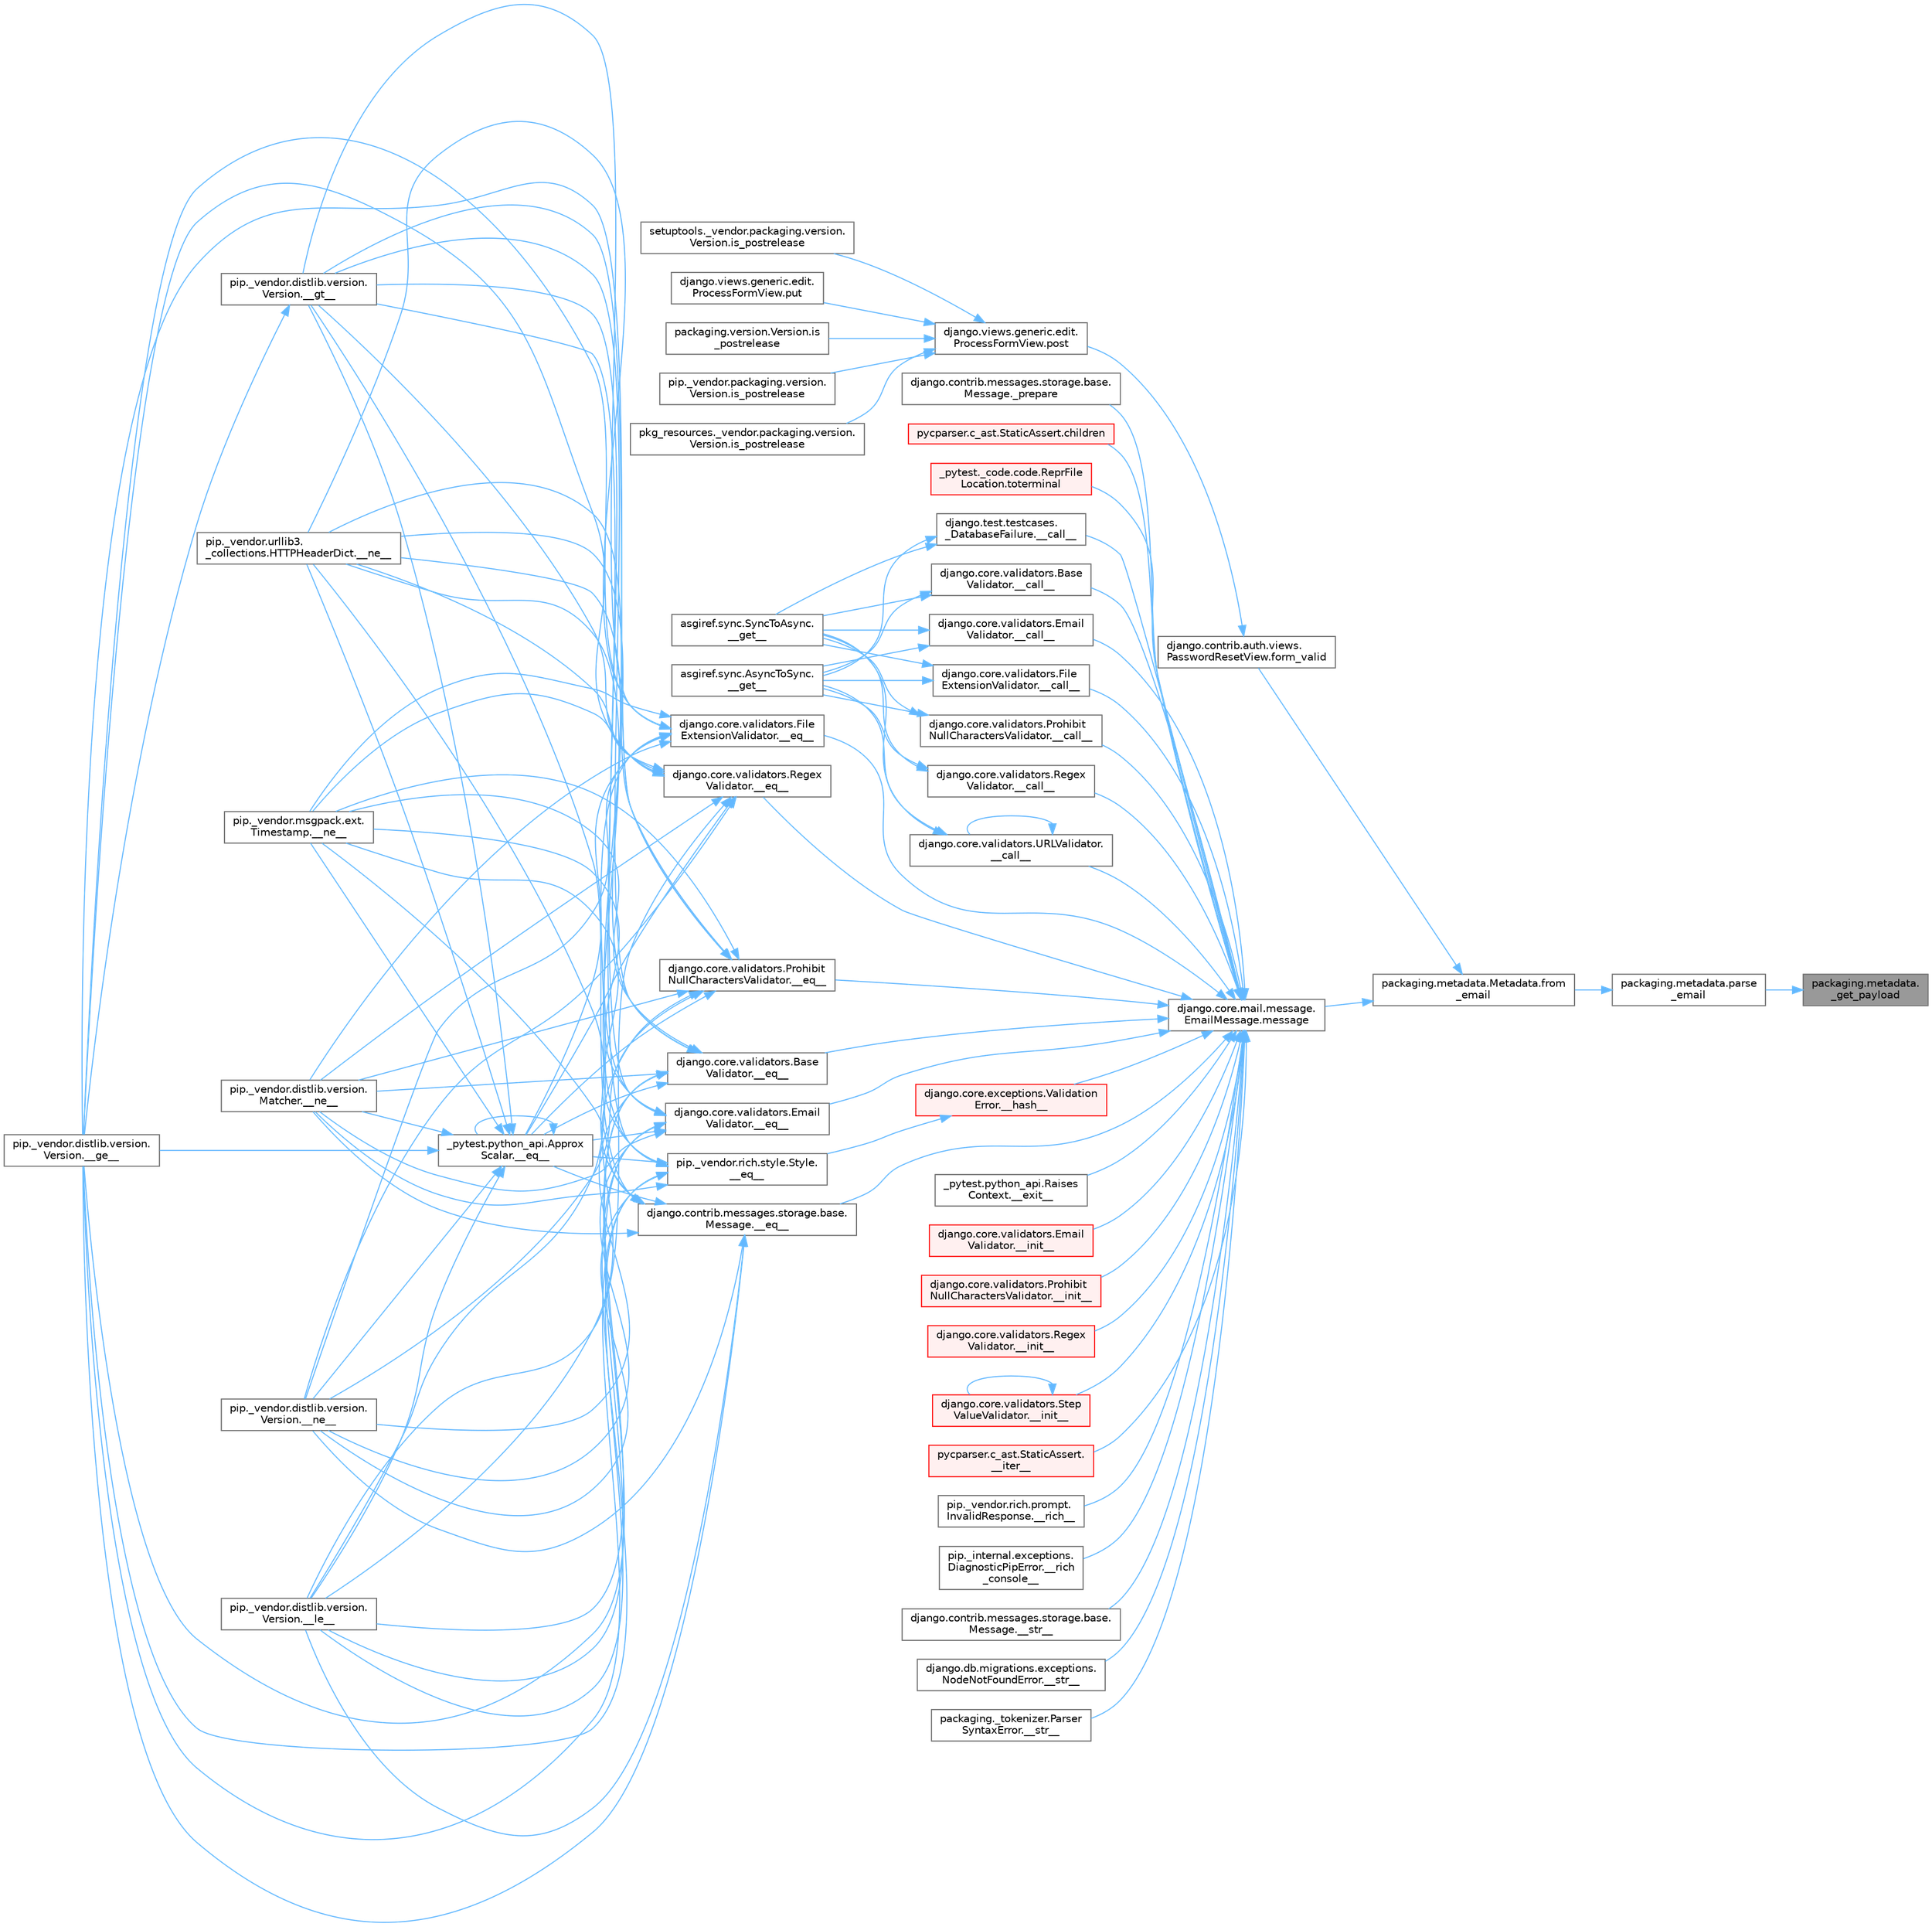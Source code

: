 digraph "packaging.metadata._get_payload"
{
 // LATEX_PDF_SIZE
  bgcolor="transparent";
  edge [fontname=Helvetica,fontsize=10,labelfontname=Helvetica,labelfontsize=10];
  node [fontname=Helvetica,fontsize=10,shape=box,height=0.2,width=0.4];
  rankdir="RL";
  Node1 [id="Node000001",label="packaging.metadata.\l_get_payload",height=0.2,width=0.4,color="gray40", fillcolor="grey60", style="filled", fontcolor="black",tooltip=" "];
  Node1 -> Node2 [id="edge1_Node000001_Node000002",dir="back",color="steelblue1",style="solid",tooltip=" "];
  Node2 [id="Node000002",label="packaging.metadata.parse\l_email",height=0.2,width=0.4,color="grey40", fillcolor="white", style="filled",URL="$namespacepackaging_1_1metadata.html#a19a5e49f5df080ec4a4e527886631369",tooltip=" "];
  Node2 -> Node3 [id="edge2_Node000002_Node000003",dir="back",color="steelblue1",style="solid",tooltip=" "];
  Node3 [id="Node000003",label="packaging.metadata.Metadata.from\l_email",height=0.2,width=0.4,color="grey40", fillcolor="white", style="filled",URL="$classpackaging_1_1metadata_1_1_metadata.html#a2c433c37df31563c6ee884e3d4849122",tooltip=" "];
  Node3 -> Node4 [id="edge3_Node000003_Node000004",dir="back",color="steelblue1",style="solid",tooltip=" "];
  Node4 [id="Node000004",label="django.contrib.auth.views.\lPasswordResetView.form_valid",height=0.2,width=0.4,color="grey40", fillcolor="white", style="filled",URL="$classdjango_1_1contrib_1_1auth_1_1views_1_1_password_reset_view.html#a1beeb7e6b51b528c0c10b3a74c0d51e3",tooltip=" "];
  Node4 -> Node5 [id="edge4_Node000004_Node000005",dir="back",color="steelblue1",style="solid",tooltip=" "];
  Node5 [id="Node000005",label="django.views.generic.edit.\lProcessFormView.post",height=0.2,width=0.4,color="grey40", fillcolor="white", style="filled",URL="$classdjango_1_1views_1_1generic_1_1edit_1_1_process_form_view.html#a6cf9ff8c9dd22e940a921672ddd1fa0e",tooltip=" "];
  Node5 -> Node6 [id="edge5_Node000005_Node000006",dir="back",color="steelblue1",style="solid",tooltip=" "];
  Node6 [id="Node000006",label="packaging.version.Version.is\l_postrelease",height=0.2,width=0.4,color="grey40", fillcolor="white", style="filled",URL="$classpackaging_1_1version_1_1_version.html#adfb53ca0004e704963c79aafdd5ac254",tooltip=" "];
  Node5 -> Node7 [id="edge6_Node000005_Node000007",dir="back",color="steelblue1",style="solid",tooltip=" "];
  Node7 [id="Node000007",label="pip._vendor.packaging.version.\lVersion.is_postrelease",height=0.2,width=0.4,color="grey40", fillcolor="white", style="filled",URL="$classpip_1_1__vendor_1_1packaging_1_1version_1_1_version.html#a13ff52f4a2a330c24d84da8669cba0f3",tooltip=" "];
  Node5 -> Node8 [id="edge7_Node000005_Node000008",dir="back",color="steelblue1",style="solid",tooltip=" "];
  Node8 [id="Node000008",label="pkg_resources._vendor.packaging.version.\lVersion.is_postrelease",height=0.2,width=0.4,color="grey40", fillcolor="white", style="filled",URL="$classpkg__resources_1_1__vendor_1_1packaging_1_1version_1_1_version.html#a3e7f7c2c0c5a5401fd6b3dc67beb8d1d",tooltip=" "];
  Node5 -> Node9 [id="edge8_Node000005_Node000009",dir="back",color="steelblue1",style="solid",tooltip=" "];
  Node9 [id="Node000009",label="setuptools._vendor.packaging.version.\lVersion.is_postrelease",height=0.2,width=0.4,color="grey40", fillcolor="white", style="filled",URL="$classsetuptools_1_1__vendor_1_1packaging_1_1version_1_1_version.html#a5647516e2057e8ec08c323424ddaab70",tooltip=" "];
  Node5 -> Node10 [id="edge9_Node000005_Node000010",dir="back",color="steelblue1",style="solid",tooltip=" "];
  Node10 [id="Node000010",label="django.views.generic.edit.\lProcessFormView.put",height=0.2,width=0.4,color="grey40", fillcolor="white", style="filled",URL="$classdjango_1_1views_1_1generic_1_1edit_1_1_process_form_view.html#aca9b521620af475d8ce7abc52d04694d",tooltip=" "];
  Node3 -> Node11 [id="edge10_Node000003_Node000011",dir="back",color="steelblue1",style="solid",tooltip=" "];
  Node11 [id="Node000011",label="django.core.mail.message.\lEmailMessage.message",height=0.2,width=0.4,color="grey40", fillcolor="white", style="filled",URL="$classdjango_1_1core_1_1mail_1_1message_1_1_email_message.html#abb0f7b60b3f05b0d374e0d91fc1aa42e",tooltip=" "];
  Node11 -> Node12 [id="edge11_Node000011_Node000012",dir="back",color="steelblue1",style="solid",tooltip=" "];
  Node12 [id="Node000012",label="django.core.validators.Base\lValidator.__call__",height=0.2,width=0.4,color="grey40", fillcolor="white", style="filled",URL="$classdjango_1_1core_1_1validators_1_1_base_validator.html#ac718256582df714e061c6b927e045d12",tooltip=" "];
  Node12 -> Node13 [id="edge12_Node000012_Node000013",dir="back",color="steelblue1",style="solid",tooltip=" "];
  Node13 [id="Node000013",label="asgiref.sync.AsyncToSync.\l__get__",height=0.2,width=0.4,color="grey40", fillcolor="white", style="filled",URL="$classasgiref_1_1sync_1_1_async_to_sync.html#a23e9ef7a73da98dad9e3f4e65846969b",tooltip=" "];
  Node12 -> Node14 [id="edge13_Node000012_Node000014",dir="back",color="steelblue1",style="solid",tooltip=" "];
  Node14 [id="Node000014",label="asgiref.sync.SyncToAsync.\l__get__",height=0.2,width=0.4,color="grey40", fillcolor="white", style="filled",URL="$classasgiref_1_1sync_1_1_sync_to_async.html#aebdfbe3f01079a529fd2f39810597381",tooltip=" "];
  Node11 -> Node15 [id="edge14_Node000011_Node000015",dir="back",color="steelblue1",style="solid",tooltip=" "];
  Node15 [id="Node000015",label="django.core.validators.Email\lValidator.__call__",height=0.2,width=0.4,color="grey40", fillcolor="white", style="filled",URL="$classdjango_1_1core_1_1validators_1_1_email_validator.html#ac0268c199dc40556656d540cd51410f8",tooltip=" "];
  Node15 -> Node13 [id="edge15_Node000015_Node000013",dir="back",color="steelblue1",style="solid",tooltip=" "];
  Node15 -> Node14 [id="edge16_Node000015_Node000014",dir="back",color="steelblue1",style="solid",tooltip=" "];
  Node11 -> Node16 [id="edge17_Node000011_Node000016",dir="back",color="steelblue1",style="solid",tooltip=" "];
  Node16 [id="Node000016",label="django.core.validators.File\lExtensionValidator.__call__",height=0.2,width=0.4,color="grey40", fillcolor="white", style="filled",URL="$classdjango_1_1core_1_1validators_1_1_file_extension_validator.html#a8ca13772240522b408e6d8abce6aad7c",tooltip=" "];
  Node16 -> Node13 [id="edge18_Node000016_Node000013",dir="back",color="steelblue1",style="solid",tooltip=" "];
  Node16 -> Node14 [id="edge19_Node000016_Node000014",dir="back",color="steelblue1",style="solid",tooltip=" "];
  Node11 -> Node17 [id="edge20_Node000011_Node000017",dir="back",color="steelblue1",style="solid",tooltip=" "];
  Node17 [id="Node000017",label="django.core.validators.Prohibit\lNullCharactersValidator.__call__",height=0.2,width=0.4,color="grey40", fillcolor="white", style="filled",URL="$classdjango_1_1core_1_1validators_1_1_prohibit_null_characters_validator.html#a09a4196f97efb12d6343daa3fc6983bc",tooltip=" "];
  Node17 -> Node13 [id="edge21_Node000017_Node000013",dir="back",color="steelblue1",style="solid",tooltip=" "];
  Node17 -> Node14 [id="edge22_Node000017_Node000014",dir="back",color="steelblue1",style="solid",tooltip=" "];
  Node11 -> Node18 [id="edge23_Node000011_Node000018",dir="back",color="steelblue1",style="solid",tooltip=" "];
  Node18 [id="Node000018",label="django.core.validators.Regex\lValidator.__call__",height=0.2,width=0.4,color="grey40", fillcolor="white", style="filled",URL="$classdjango_1_1core_1_1validators_1_1_regex_validator.html#a30d4eea6f9d0ab73781123cc26244775",tooltip=" "];
  Node18 -> Node13 [id="edge24_Node000018_Node000013",dir="back",color="steelblue1",style="solid",tooltip=" "];
  Node18 -> Node14 [id="edge25_Node000018_Node000014",dir="back",color="steelblue1",style="solid",tooltip=" "];
  Node11 -> Node19 [id="edge26_Node000011_Node000019",dir="back",color="steelblue1",style="solid",tooltip=" "];
  Node19 [id="Node000019",label="django.core.validators.URLValidator.\l__call__",height=0.2,width=0.4,color="grey40", fillcolor="white", style="filled",URL="$classdjango_1_1core_1_1validators_1_1_u_r_l_validator.html#aed00ff72fd14908f52b3ba962f347e0d",tooltip=" "];
  Node19 -> Node19 [id="edge27_Node000019_Node000019",dir="back",color="steelblue1",style="solid",tooltip=" "];
  Node19 -> Node13 [id="edge28_Node000019_Node000013",dir="back",color="steelblue1",style="solid",tooltip=" "];
  Node19 -> Node14 [id="edge29_Node000019_Node000014",dir="back",color="steelblue1",style="solid",tooltip=" "];
  Node11 -> Node20 [id="edge30_Node000011_Node000020",dir="back",color="steelblue1",style="solid",tooltip=" "];
  Node20 [id="Node000020",label="django.test.testcases.\l_DatabaseFailure.__call__",height=0.2,width=0.4,color="grey40", fillcolor="white", style="filled",URL="$classdjango_1_1test_1_1testcases_1_1___database_failure.html#ab45cf52e31914d71f3b7b4bcb2062e85",tooltip=" "];
  Node20 -> Node13 [id="edge31_Node000020_Node000013",dir="back",color="steelblue1",style="solid",tooltip=" "];
  Node20 -> Node14 [id="edge32_Node000020_Node000014",dir="back",color="steelblue1",style="solid",tooltip=" "];
  Node11 -> Node21 [id="edge33_Node000011_Node000021",dir="back",color="steelblue1",style="solid",tooltip=" "];
  Node21 [id="Node000021",label="django.contrib.messages.storage.base.\lMessage.__eq__",height=0.2,width=0.4,color="grey40", fillcolor="white", style="filled",URL="$classdjango_1_1contrib_1_1messages_1_1storage_1_1base_1_1_message.html#ad2ac4efd789369cba573eb00313e6983",tooltip=" "];
  Node21 -> Node22 [id="edge34_Node000021_Node000022",dir="back",color="steelblue1",style="solid",tooltip=" "];
  Node22 [id="Node000022",label="_pytest.python_api.Approx\lScalar.__eq__",height=0.2,width=0.4,color="grey40", fillcolor="white", style="filled",URL="$class__pytest_1_1python__api_1_1_approx_scalar.html#af4601ee4ca7409927f88c83ebfc3d923",tooltip=" "];
  Node22 -> Node22 [id="edge35_Node000022_Node000022",dir="back",color="steelblue1",style="solid",tooltip=" "];
  Node22 -> Node23 [id="edge36_Node000022_Node000023",dir="back",color="steelblue1",style="solid",tooltip=" "];
  Node23 [id="Node000023",label="pip._vendor.distlib.version.\lVersion.__ge__",height=0.2,width=0.4,color="grey40", fillcolor="white", style="filled",URL="$classpip_1_1__vendor_1_1distlib_1_1version_1_1_version.html#aa6b7b889cebc687ddb5ed9040d01b1ec",tooltip=" "];
  Node22 -> Node24 [id="edge37_Node000022_Node000024",dir="back",color="steelblue1",style="solid",tooltip=" "];
  Node24 [id="Node000024",label="pip._vendor.distlib.version.\lVersion.__gt__",height=0.2,width=0.4,color="grey40", fillcolor="white", style="filled",URL="$classpip_1_1__vendor_1_1distlib_1_1version_1_1_version.html#a51cf0c8da1bb6829173ff6861b10cb5f",tooltip=" "];
  Node24 -> Node23 [id="edge38_Node000024_Node000023",dir="back",color="steelblue1",style="solid",tooltip=" "];
  Node22 -> Node25 [id="edge39_Node000022_Node000025",dir="back",color="steelblue1",style="solid",tooltip=" "];
  Node25 [id="Node000025",label="pip._vendor.distlib.version.\lVersion.__le__",height=0.2,width=0.4,color="grey40", fillcolor="white", style="filled",URL="$classpip_1_1__vendor_1_1distlib_1_1version_1_1_version.html#ae5e2c5d9b76377e286fcf92a382cbb8b",tooltip=" "];
  Node22 -> Node26 [id="edge40_Node000022_Node000026",dir="back",color="steelblue1",style="solid",tooltip=" "];
  Node26 [id="Node000026",label="pip._vendor.distlib.version.\lMatcher.__ne__",height=0.2,width=0.4,color="grey40", fillcolor="white", style="filled",URL="$classpip_1_1__vendor_1_1distlib_1_1version_1_1_matcher.html#a24f8f8a4686bff3018fee5d22f4e02f1",tooltip=" "];
  Node22 -> Node27 [id="edge41_Node000022_Node000027",dir="back",color="steelblue1",style="solid",tooltip=" "];
  Node27 [id="Node000027",label="pip._vendor.distlib.version.\lVersion.__ne__",height=0.2,width=0.4,color="grey40", fillcolor="white", style="filled",URL="$classpip_1_1__vendor_1_1distlib_1_1version_1_1_version.html#aea3cdf6db007318ab1a2e8d144e2a4a1",tooltip=" "];
  Node22 -> Node28 [id="edge42_Node000022_Node000028",dir="back",color="steelblue1",style="solid",tooltip=" "];
  Node28 [id="Node000028",label="pip._vendor.msgpack.ext.\lTimestamp.__ne__",height=0.2,width=0.4,color="grey40", fillcolor="white", style="filled",URL="$classpip_1_1__vendor_1_1msgpack_1_1ext_1_1_timestamp.html#ac38b8cada8075f7a1133b06bc99b2317",tooltip=" "];
  Node22 -> Node29 [id="edge43_Node000022_Node000029",dir="back",color="steelblue1",style="solid",tooltip=" "];
  Node29 [id="Node000029",label="pip._vendor.urllib3.\l_collections.HTTPHeaderDict.__ne__",height=0.2,width=0.4,color="grey40", fillcolor="white", style="filled",URL="$classpip_1_1__vendor_1_1urllib3_1_1__collections_1_1_h_t_t_p_header_dict.html#aa7766a9499d33160a1258e140e35a806",tooltip=" "];
  Node21 -> Node23 [id="edge44_Node000021_Node000023",dir="back",color="steelblue1",style="solid",tooltip=" "];
  Node21 -> Node24 [id="edge45_Node000021_Node000024",dir="back",color="steelblue1",style="solid",tooltip=" "];
  Node21 -> Node25 [id="edge46_Node000021_Node000025",dir="back",color="steelblue1",style="solid",tooltip=" "];
  Node21 -> Node26 [id="edge47_Node000021_Node000026",dir="back",color="steelblue1",style="solid",tooltip=" "];
  Node21 -> Node27 [id="edge48_Node000021_Node000027",dir="back",color="steelblue1",style="solid",tooltip=" "];
  Node21 -> Node28 [id="edge49_Node000021_Node000028",dir="back",color="steelblue1",style="solid",tooltip=" "];
  Node21 -> Node29 [id="edge50_Node000021_Node000029",dir="back",color="steelblue1",style="solid",tooltip=" "];
  Node11 -> Node30 [id="edge51_Node000011_Node000030",dir="back",color="steelblue1",style="solid",tooltip=" "];
  Node30 [id="Node000030",label="django.core.validators.Base\lValidator.__eq__",height=0.2,width=0.4,color="grey40", fillcolor="white", style="filled",URL="$classdjango_1_1core_1_1validators_1_1_base_validator.html#ab0ead9d761c7f04c6663331233936a13",tooltip=" "];
  Node30 -> Node22 [id="edge52_Node000030_Node000022",dir="back",color="steelblue1",style="solid",tooltip=" "];
  Node30 -> Node23 [id="edge53_Node000030_Node000023",dir="back",color="steelblue1",style="solid",tooltip=" "];
  Node30 -> Node24 [id="edge54_Node000030_Node000024",dir="back",color="steelblue1",style="solid",tooltip=" "];
  Node30 -> Node25 [id="edge55_Node000030_Node000025",dir="back",color="steelblue1",style="solid",tooltip=" "];
  Node30 -> Node26 [id="edge56_Node000030_Node000026",dir="back",color="steelblue1",style="solid",tooltip=" "];
  Node30 -> Node27 [id="edge57_Node000030_Node000027",dir="back",color="steelblue1",style="solid",tooltip=" "];
  Node30 -> Node28 [id="edge58_Node000030_Node000028",dir="back",color="steelblue1",style="solid",tooltip=" "];
  Node30 -> Node29 [id="edge59_Node000030_Node000029",dir="back",color="steelblue1",style="solid",tooltip=" "];
  Node11 -> Node31 [id="edge60_Node000011_Node000031",dir="back",color="steelblue1",style="solid",tooltip=" "];
  Node31 [id="Node000031",label="django.core.validators.Email\lValidator.__eq__",height=0.2,width=0.4,color="grey40", fillcolor="white", style="filled",URL="$classdjango_1_1core_1_1validators_1_1_email_validator.html#a0c0423cabf7734c70c6a5161b3724f22",tooltip=" "];
  Node31 -> Node22 [id="edge61_Node000031_Node000022",dir="back",color="steelblue1",style="solid",tooltip=" "];
  Node31 -> Node23 [id="edge62_Node000031_Node000023",dir="back",color="steelblue1",style="solid",tooltip=" "];
  Node31 -> Node24 [id="edge63_Node000031_Node000024",dir="back",color="steelblue1",style="solid",tooltip=" "];
  Node31 -> Node25 [id="edge64_Node000031_Node000025",dir="back",color="steelblue1",style="solid",tooltip=" "];
  Node31 -> Node26 [id="edge65_Node000031_Node000026",dir="back",color="steelblue1",style="solid",tooltip=" "];
  Node31 -> Node27 [id="edge66_Node000031_Node000027",dir="back",color="steelblue1",style="solid",tooltip=" "];
  Node31 -> Node28 [id="edge67_Node000031_Node000028",dir="back",color="steelblue1",style="solid",tooltip=" "];
  Node31 -> Node29 [id="edge68_Node000031_Node000029",dir="back",color="steelblue1",style="solid",tooltip=" "];
  Node11 -> Node32 [id="edge69_Node000011_Node000032",dir="back",color="steelblue1",style="solid",tooltip=" "];
  Node32 [id="Node000032",label="django.core.validators.File\lExtensionValidator.__eq__",height=0.2,width=0.4,color="grey40", fillcolor="white", style="filled",URL="$classdjango_1_1core_1_1validators_1_1_file_extension_validator.html#a8cab899a2d0339a6a659bb01d56021ac",tooltip=" "];
  Node32 -> Node22 [id="edge70_Node000032_Node000022",dir="back",color="steelblue1",style="solid",tooltip=" "];
  Node32 -> Node23 [id="edge71_Node000032_Node000023",dir="back",color="steelblue1",style="solid",tooltip=" "];
  Node32 -> Node24 [id="edge72_Node000032_Node000024",dir="back",color="steelblue1",style="solid",tooltip=" "];
  Node32 -> Node25 [id="edge73_Node000032_Node000025",dir="back",color="steelblue1",style="solid",tooltip=" "];
  Node32 -> Node26 [id="edge74_Node000032_Node000026",dir="back",color="steelblue1",style="solid",tooltip=" "];
  Node32 -> Node27 [id="edge75_Node000032_Node000027",dir="back",color="steelblue1",style="solid",tooltip=" "];
  Node32 -> Node28 [id="edge76_Node000032_Node000028",dir="back",color="steelblue1",style="solid",tooltip=" "];
  Node32 -> Node29 [id="edge77_Node000032_Node000029",dir="back",color="steelblue1",style="solid",tooltip=" "];
  Node11 -> Node33 [id="edge78_Node000011_Node000033",dir="back",color="steelblue1",style="solid",tooltip=" "];
  Node33 [id="Node000033",label="django.core.validators.Prohibit\lNullCharactersValidator.__eq__",height=0.2,width=0.4,color="grey40", fillcolor="white", style="filled",URL="$classdjango_1_1core_1_1validators_1_1_prohibit_null_characters_validator.html#a753c64fb818e4b226faff3c8b846c97a",tooltip=" "];
  Node33 -> Node22 [id="edge79_Node000033_Node000022",dir="back",color="steelblue1",style="solid",tooltip=" "];
  Node33 -> Node23 [id="edge80_Node000033_Node000023",dir="back",color="steelblue1",style="solid",tooltip=" "];
  Node33 -> Node24 [id="edge81_Node000033_Node000024",dir="back",color="steelblue1",style="solid",tooltip=" "];
  Node33 -> Node25 [id="edge82_Node000033_Node000025",dir="back",color="steelblue1",style="solid",tooltip=" "];
  Node33 -> Node26 [id="edge83_Node000033_Node000026",dir="back",color="steelblue1",style="solid",tooltip=" "];
  Node33 -> Node27 [id="edge84_Node000033_Node000027",dir="back",color="steelblue1",style="solid",tooltip=" "];
  Node33 -> Node28 [id="edge85_Node000033_Node000028",dir="back",color="steelblue1",style="solid",tooltip=" "];
  Node33 -> Node29 [id="edge86_Node000033_Node000029",dir="back",color="steelblue1",style="solid",tooltip=" "];
  Node11 -> Node34 [id="edge87_Node000011_Node000034",dir="back",color="steelblue1",style="solid",tooltip=" "];
  Node34 [id="Node000034",label="django.core.validators.Regex\lValidator.__eq__",height=0.2,width=0.4,color="grey40", fillcolor="white", style="filled",URL="$classdjango_1_1core_1_1validators_1_1_regex_validator.html#a18919d09fcbe332a2b693ad5a178a974",tooltip=" "];
  Node34 -> Node22 [id="edge88_Node000034_Node000022",dir="back",color="steelblue1",style="solid",tooltip=" "];
  Node34 -> Node23 [id="edge89_Node000034_Node000023",dir="back",color="steelblue1",style="solid",tooltip=" "];
  Node34 -> Node24 [id="edge90_Node000034_Node000024",dir="back",color="steelblue1",style="solid",tooltip=" "];
  Node34 -> Node25 [id="edge91_Node000034_Node000025",dir="back",color="steelblue1",style="solid",tooltip=" "];
  Node34 -> Node26 [id="edge92_Node000034_Node000026",dir="back",color="steelblue1",style="solid",tooltip=" "];
  Node34 -> Node27 [id="edge93_Node000034_Node000027",dir="back",color="steelblue1",style="solid",tooltip=" "];
  Node34 -> Node28 [id="edge94_Node000034_Node000028",dir="back",color="steelblue1",style="solid",tooltip=" "];
  Node34 -> Node29 [id="edge95_Node000034_Node000029",dir="back",color="steelblue1",style="solid",tooltip=" "];
  Node11 -> Node35 [id="edge96_Node000011_Node000035",dir="back",color="steelblue1",style="solid",tooltip=" "];
  Node35 [id="Node000035",label="_pytest.python_api.Raises\lContext.__exit__",height=0.2,width=0.4,color="grey40", fillcolor="white", style="filled",URL="$class__pytest_1_1python__api_1_1_raises_context.html#af8b4d6b3e44a1b3a298be3c6670c2c4c",tooltip=" "];
  Node11 -> Node36 [id="edge97_Node000011_Node000036",dir="back",color="steelblue1",style="solid",tooltip=" "];
  Node36 [id="Node000036",label="django.core.exceptions.Validation\lError.__hash__",height=0.2,width=0.4,color="red", fillcolor="#FFF0F0", style="filled",URL="$classdjango_1_1core_1_1exceptions_1_1_validation_error.html#a0fbfa1e6ff93f5f41447b8d1b89595e0",tooltip=" "];
  Node36 -> Node37 [id="edge98_Node000036_Node000037",dir="back",color="steelblue1",style="solid",tooltip=" "];
  Node37 [id="Node000037",label="pip._vendor.rich.style.Style.\l__eq__",height=0.2,width=0.4,color="grey40", fillcolor="white", style="filled",URL="$classpip_1_1__vendor_1_1rich_1_1style_1_1_style.html#aa1040cd22d3171dc8ac3f0ce31653284",tooltip=" "];
  Node37 -> Node22 [id="edge99_Node000037_Node000022",dir="back",color="steelblue1",style="solid",tooltip=" "];
  Node37 -> Node23 [id="edge100_Node000037_Node000023",dir="back",color="steelblue1",style="solid",tooltip=" "];
  Node37 -> Node24 [id="edge101_Node000037_Node000024",dir="back",color="steelblue1",style="solid",tooltip=" "];
  Node37 -> Node25 [id="edge102_Node000037_Node000025",dir="back",color="steelblue1",style="solid",tooltip=" "];
  Node37 -> Node26 [id="edge103_Node000037_Node000026",dir="back",color="steelblue1",style="solid",tooltip=" "];
  Node37 -> Node27 [id="edge104_Node000037_Node000027",dir="back",color="steelblue1",style="solid",tooltip=" "];
  Node37 -> Node28 [id="edge105_Node000037_Node000028",dir="back",color="steelblue1",style="solid",tooltip=" "];
  Node37 -> Node29 [id="edge106_Node000037_Node000029",dir="back",color="steelblue1",style="solid",tooltip=" "];
  Node11 -> Node39 [id="edge107_Node000011_Node000039",dir="back",color="steelblue1",style="solid",tooltip=" "];
  Node39 [id="Node000039",label="django.core.validators.Email\lValidator.__init__",height=0.2,width=0.4,color="red", fillcolor="#FFF0F0", style="filled",URL="$classdjango_1_1core_1_1validators_1_1_email_validator.html#a35882b08085b9fe88180967f604ed9b8",tooltip=" "];
  Node11 -> Node61 [id="edge108_Node000011_Node000061",dir="back",color="steelblue1",style="solid",tooltip=" "];
  Node61 [id="Node000061",label="django.core.validators.Prohibit\lNullCharactersValidator.__init__",height=0.2,width=0.4,color="red", fillcolor="#FFF0F0", style="filled",URL="$classdjango_1_1core_1_1validators_1_1_prohibit_null_characters_validator.html#a5bb5d46af80d54ea1af89e4597a13c85",tooltip=" "];
  Node11 -> Node62 [id="edge109_Node000011_Node000062",dir="back",color="steelblue1",style="solid",tooltip=" "];
  Node62 [id="Node000062",label="django.core.validators.Regex\lValidator.__init__",height=0.2,width=0.4,color="red", fillcolor="#FFF0F0", style="filled",URL="$classdjango_1_1core_1_1validators_1_1_regex_validator.html#ad231bde76c876582cc0e7cf981921690",tooltip=" "];
  Node11 -> Node63 [id="edge110_Node000011_Node000063",dir="back",color="steelblue1",style="solid",tooltip=" "];
  Node63 [id="Node000063",label="django.core.validators.Step\lValueValidator.__init__",height=0.2,width=0.4,color="red", fillcolor="#FFF0F0", style="filled",URL="$classdjango_1_1core_1_1validators_1_1_step_value_validator.html#a79c2622ba069440c10e12e9e9d09b83a",tooltip=" "];
  Node63 -> Node63 [id="edge111_Node000063_Node000063",dir="back",color="steelblue1",style="solid",tooltip=" "];
  Node11 -> Node64 [id="edge112_Node000011_Node000064",dir="back",color="steelblue1",style="solid",tooltip=" "];
  Node64 [id="Node000064",label="pycparser.c_ast.StaticAssert.\l__iter__",height=0.2,width=0.4,color="red", fillcolor="#FFF0F0", style="filled",URL="$classpycparser_1_1c__ast_1_1_static_assert.html#ad3b86895cfe2568804c94d6e7b08d4ee",tooltip=" "];
  Node11 -> Node67 [id="edge113_Node000011_Node000067",dir="back",color="steelblue1",style="solid",tooltip=" "];
  Node67 [id="Node000067",label="pip._vendor.rich.prompt.\lInvalidResponse.__rich__",height=0.2,width=0.4,color="grey40", fillcolor="white", style="filled",URL="$classpip_1_1__vendor_1_1rich_1_1prompt_1_1_invalid_response.html#ac4b741044d004c56cef13892809cdf62",tooltip=" "];
  Node11 -> Node68 [id="edge114_Node000011_Node000068",dir="back",color="steelblue1",style="solid",tooltip=" "];
  Node68 [id="Node000068",label="pip._internal.exceptions.\lDiagnosticPipError.__rich\l_console__",height=0.2,width=0.4,color="grey40", fillcolor="white", style="filled",URL="$classpip_1_1__internal_1_1exceptions_1_1_diagnostic_pip_error.html#ae53a5c1fbcdadc8c58ac65565862d7a7",tooltip=" "];
  Node11 -> Node69 [id="edge115_Node000011_Node000069",dir="back",color="steelblue1",style="solid",tooltip=" "];
  Node69 [id="Node000069",label="django.contrib.messages.storage.base.\lMessage.__str__",height=0.2,width=0.4,color="grey40", fillcolor="white", style="filled",URL="$classdjango_1_1contrib_1_1messages_1_1storage_1_1base_1_1_message.html#a7e5fe48ea79250d7081fcc1d0b621bcc",tooltip=" "];
  Node11 -> Node70 [id="edge116_Node000011_Node000070",dir="back",color="steelblue1",style="solid",tooltip=" "];
  Node70 [id="Node000070",label="django.db.migrations.exceptions.\lNodeNotFoundError.__str__",height=0.2,width=0.4,color="grey40", fillcolor="white", style="filled",URL="$classdjango_1_1db_1_1migrations_1_1exceptions_1_1_node_not_found_error.html#aed2e967842d4b299d1f070de75fc5d85",tooltip=" "];
  Node11 -> Node71 [id="edge117_Node000011_Node000071",dir="back",color="steelblue1",style="solid",tooltip=" "];
  Node71 [id="Node000071",label="packaging._tokenizer.Parser\lSyntaxError.__str__",height=0.2,width=0.4,color="grey40", fillcolor="white", style="filled",URL="$classpackaging_1_1__tokenizer_1_1_parser_syntax_error.html#a1bf72be61084f1c233150f3b3b9d920e",tooltip=" "];
  Node11 -> Node72 [id="edge118_Node000011_Node000072",dir="back",color="steelblue1",style="solid",tooltip=" "];
  Node72 [id="Node000072",label="django.contrib.messages.storage.base.\lMessage._prepare",height=0.2,width=0.4,color="grey40", fillcolor="white", style="filled",URL="$classdjango_1_1contrib_1_1messages_1_1storage_1_1base_1_1_message.html#aba513115f12700700b95b68a7cc8886b",tooltip=" "];
  Node11 -> Node73 [id="edge119_Node000011_Node000073",dir="back",color="steelblue1",style="solid",tooltip=" "];
  Node73 [id="Node000073",label="pycparser.c_ast.StaticAssert.children",height=0.2,width=0.4,color="red", fillcolor="#FFF0F0", style="filled",URL="$classpycparser_1_1c__ast_1_1_static_assert.html#aabc32ad80562da5a8ad717a6ceeed040",tooltip=" "];
  Node11 -> Node2227 [id="edge120_Node000011_Node002227",dir="back",color="steelblue1",style="solid",tooltip=" "];
  Node2227 [id="Node002227",label="_pytest._code.code.ReprFile\lLocation.toterminal",height=0.2,width=0.4,color="red", fillcolor="#FFF0F0", style="filled",URL="$class__pytest_1_1__code_1_1code_1_1_repr_file_location.html#a24c0b41aff9ce336d0e7b48d95f782ee",tooltip=" "];
}

